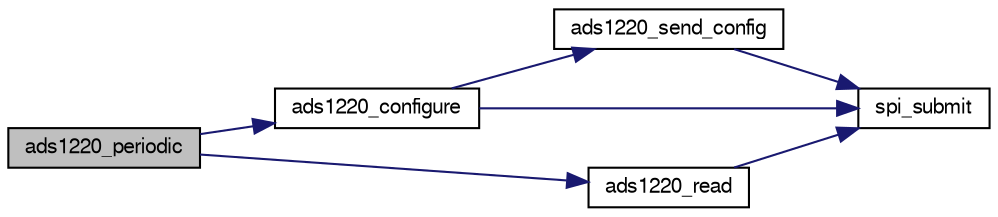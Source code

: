 digraph "ads1220_periodic"
{
  edge [fontname="FreeSans",fontsize="10",labelfontname="FreeSans",labelfontsize="10"];
  node [fontname="FreeSans",fontsize="10",shape=record];
  rankdir="LR";
  Node1 [label="ads1220_periodic",height=0.2,width=0.4,color="black", fillcolor="grey75", style="filled", fontcolor="black"];
  Node1 -> Node2 [color="midnightblue",fontsize="10",style="solid",fontname="FreeSans"];
  Node2 [label="ads1220_configure",height=0.2,width=0.4,color="black", fillcolor="white", style="filled",URL="$ads1220_8h.html#ad7643ec41084f618a92cc3677fc649d8"];
  Node2 -> Node3 [color="midnightblue",fontsize="10",style="solid",fontname="FreeSans"];
  Node3 [label="ads1220_send_config",height=0.2,width=0.4,color="black", fillcolor="white", style="filled",URL="$ads1220_8c.html#a7b8e17f7e2426ce985612cc73b93c2c1"];
  Node3 -> Node4 [color="midnightblue",fontsize="10",style="solid",fontname="FreeSans"];
  Node4 [label="spi_submit",height=0.2,width=0.4,color="black", fillcolor="white", style="filled",URL="$group__spi.html#ga5d383931766cb373ebad0b8bc26d439d",tooltip="Submit SPI transaction. "];
  Node2 -> Node4 [color="midnightblue",fontsize="10",style="solid",fontname="FreeSans"];
  Node1 -> Node5 [color="midnightblue",fontsize="10",style="solid",fontname="FreeSans"];
  Node5 [label="ads1220_read",height=0.2,width=0.4,color="black", fillcolor="white", style="filled",URL="$ads1220_8h.html#a71bea5d6a2727eccf081d44cac4d666c"];
  Node5 -> Node4 [color="midnightblue",fontsize="10",style="solid",fontname="FreeSans"];
}
